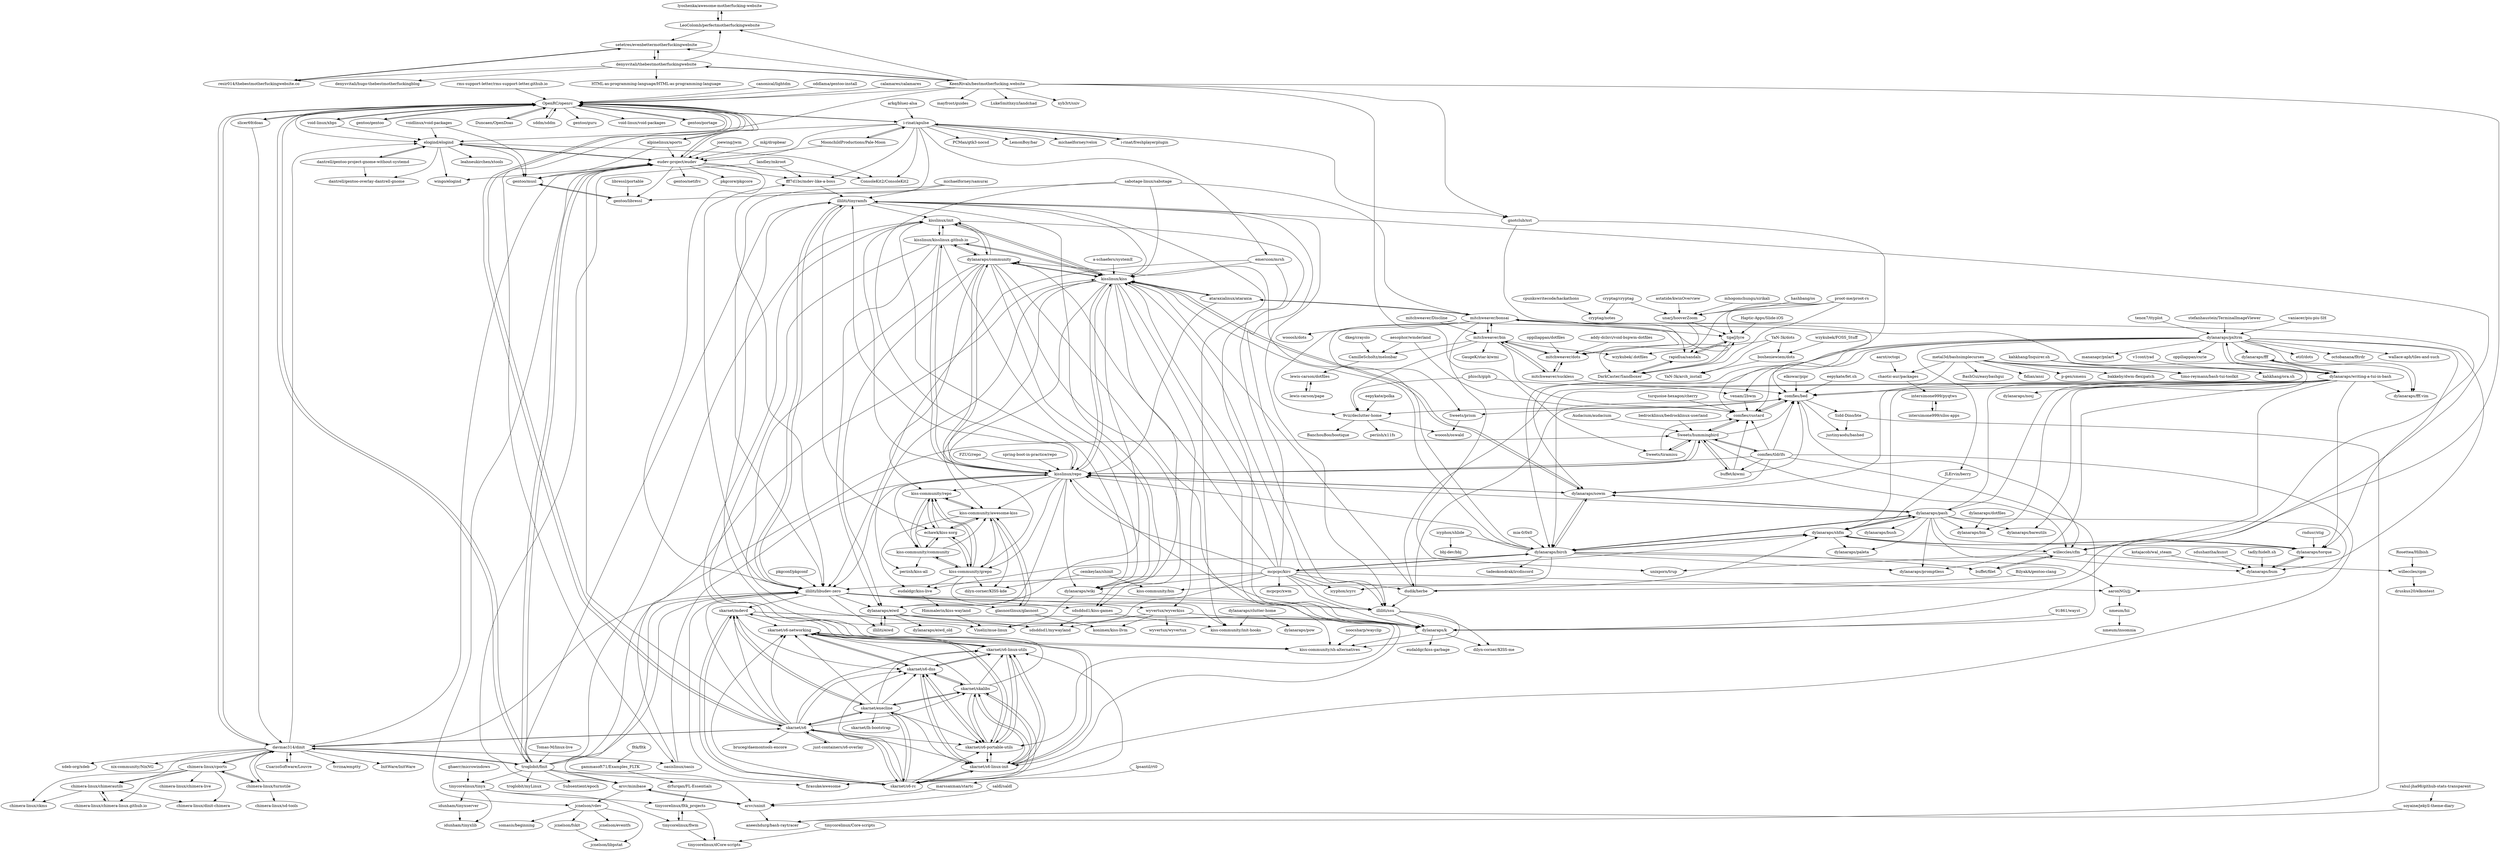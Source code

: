 digraph G {
"lyoshenka/awesome-motherfucking-website" -> "LeoColomb/perfectmotherfuckingwebsite"
"kisslinux/kisslinux.github.io" -> "kisslinux/init"
"kisslinux/kisslinux.github.io" -> "dylanaraps/wiki"
"kisslinux/kisslinux.github.io" -> "dylanaraps/community"
"kisslinux/kisslinux.github.io" -> "kisslinux/kiss"
"kisslinux/kisslinux.github.io" -> "kisslinux/repo"
"kisslinux/kisslinux.github.io" -> "kiss-community/sh-alternatives"
"kisslinux/kisslinux.github.io" -> "dylanaraps/eiwd"
"turquoise-hexagon/cherry" -> "comfies/custard" ["e"=1]
"dylanaraps/fff" -> "dylanaraps/writing-a-tui-in-bash" ["e"=1]
"dylanaraps/fff" -> "dylanaraps/fff.vim" ["e"=1]
"fltk/fltk" -> "gammasoft71/Examples_FLTK" ["e"=1]
"tenox7/ttyplot" -> "dylanaraps/pxltrm" ["e"=1]
"buffet/kiwmi" -> "comfies/custard" ["e"=1]
"buffet/kiwmi" -> "comfies/bed" ["e"=1]
"buffet/kiwmi" -> "Sweets/hummingbird" ["e"=1]
"void-linux/xbps" -> "elogind/elogind" ["e"=1]
"void-linux/xbps" -> "OpenRC/openrc" ["e"=1]
"JLErvin/berry" -> "dylanaraps/shfm" ["e"=1]
"comfies/tldrlfs" -> "comfies/custard"
"comfies/tldrlfs" -> "Sweets/hummingbird"
"comfies/tldrlfs" -> "comfies/bed"
"comfies/tldrlfs" -> "dylanaraps/sowm" ["e"=1]
"comfies/tldrlfs" -> "dylanaraps/k"
"comfies/tldrlfs" -> "buffet/kiwmi" ["e"=1]
"comfies/tldrlfs" -> "firasuke/awesome" ["e"=1]
"comfies/tldrlfs" -> "kisslinux/repo"
"aesophor/wmderland" -> "comfies/custard" ["e"=1]
"aesophor/wmderland" -> "CamilleScholtz/melonbar" ["e"=1]
"kotajacob/wal_steam" -> "dylanaraps/bum" ["e"=1]
"v1cont/yad" -> "dylanaraps/writing-a-tui-in-bash" ["e"=1]
"canonical/lightdm" -> "OpenRC/openrc" ["e"=1]
"lewis-carson/dotfiles" -> "lewis-carson/pape"
"gammasoft71/Examples_FLTK" -> "drfurqan/FL-Essentials"
"gentoo/portage" -> "OpenRC/openrc" ["e"=1]
"i-rinat/freshplayerplugin" -> "i-rinat/apulse" ["e"=1]
"alpinelinux/aports" -> "OpenRC/openrc" ["e"=1]
"alpinelinux/aports" -> "eudev-project/eudev" ["e"=1]
"alpinelinux/aports" -> "gentoo/musl" ["e"=1]
"buffet/filet" -> "willeccles/cfm"
"sdushantha/kunst" -> "dylanaraps/bum" ["e"=1]
"dylanaraps/writing-a-tui-in-bash" -> "dylanaraps/fff" ["e"=1]
"dylanaraps/writing-a-tui-in-bash" -> "dylanaraps/pxltrm"
"dylanaraps/writing-a-tui-in-bash" -> "dylanaraps/shfm"
"dylanaraps/writing-a-tui-in-bash" -> "dylanaraps/sowm" ["e"=1]
"dylanaraps/writing-a-tui-in-bash" -> "dylanaraps/torque"
"dylanaraps/writing-a-tui-in-bash" -> "dylanaraps/birch"
"dylanaraps/writing-a-tui-in-bash" -> "dylanaraps/bin"
"dylanaraps/writing-a-tui-in-bash" -> "comfies/bed"
"dylanaraps/writing-a-tui-in-bash" -> "dylanaraps/fff.vim"
"dylanaraps/writing-a-tui-in-bash" -> "dudik/herbe" ["e"=1]
"dylanaraps/writing-a-tui-in-bash" -> "dylanaraps/bareutils"
"dylanaraps/writing-a-tui-in-bash" -> "dylanaraps/pash"
"dylanaraps/writing-a-tui-in-bash" -> "willeccles/cfm"
"dylanaraps/writing-a-tui-in-bash" -> "dylanaraps/nosj"
"dylanaraps/writing-a-tui-in-bash" -> "dylanaraps/promptless"
"landley/mkroot" -> "fff7d1bc/mdev-like-a-boss" ["e"=1]
"landley/mkroot" -> "arsv/minibase" ["e"=1]
"mitchweaver/Discline" -> "mitchweaver/dots" ["e"=1]
"mitchweaver/Discline" -> "mitchweaver/bin" ["e"=1]
"mitchweaver/suckless" -> "mitchweaver/dots"
"mitchweaver/suckless" -> "mitchweaver/bin"
"mitchweaver/suckless" -> "venam/2bwm" ["e"=1]
"dylanaraps/pxltrm" -> "dylanaraps/writing-a-tui-in-bash"
"dylanaraps/pxltrm" -> "dylanaraps/torque"
"dylanaraps/pxltrm" -> "comfies/custard"
"dylanaraps/pxltrm" -> "dylanaraps/bum"
"dylanaraps/pxltrm" -> "venam/2bwm" ["e"=1]
"dylanaraps/pxltrm" -> "dylanaraps/sowm" ["e"=1]
"dylanaraps/pxltrm" -> "dylanaraps/birch"
"dylanaraps/pxltrm" -> "dylanaraps/fff" ["e"=1]
"dylanaraps/pxltrm" -> "JLErvin/berry" ["e"=1]
"dylanaraps/pxltrm" -> "dylanaraps/fff.vim"
"dylanaraps/pxltrm" -> "eti0/dots" ["e"=1]
"dylanaraps/pxltrm" -> "octobanana/fltrdr" ["e"=1]
"dylanaraps/pxltrm" -> "wallace-aph/tiles-and-such" ["e"=1]
"dylanaraps/pxltrm" -> "mananapr/pxlart"
"dylanaraps/pxltrm" -> "oppiliappan/curie" ["e"=1]
"kisslinux/kiss" -> "kisslinux/repo"
"kisslinux/kiss" -> "dylanaraps/community"
"kisslinux/kiss" -> "kisslinux/init"
"kisslinux/kiss" -> "kisslinux/kisslinux.github.io"
"kisslinux/kiss" -> "illiliti/tinyramfs"
"kisslinux/kiss" -> "illiliti/ssu"
"kisslinux/kiss" -> "dylanaraps/k"
"kisslinux/kiss" -> "dylanaraps/wiki"
"kisslinux/kiss" -> "wyvertux/wyverkiss"
"kisslinux/kiss" -> "dylanaraps/eiwd"
"kisslinux/kiss" -> "kiss-community/awesome-kiss"
"kisslinux/kiss" -> "kiss-community/grepo"
"kisslinux/kiss" -> "dylanaraps/sowm" ["e"=1]
"kisslinux/kiss" -> "eudaldgr/kiss-live"
"kisslinux/kiss" -> "ataraxialinux/ataraxia" ["e"=1]
"dylanaraps/pash" -> "dylanaraps/birch"
"dylanaraps/pash" -> "dylanaraps/bin"
"dylanaraps/pash" -> "dylanaraps/shfm"
"dylanaraps/pash" -> "dylanaraps/bareutils"
"dylanaraps/pash" -> "dylanaraps/sowm" ["e"=1]
"dylanaraps/pash" -> "kisslinux/repo"
"dylanaraps/pash" -> "mitchweaver/bonsai"
"dylanaraps/pash" -> "dylanaraps/bum"
"dylanaraps/pash" -> "dylanaraps/paleta"
"dylanaraps/pash" -> "aaronNGi/jj"
"dylanaraps/pash" -> "dylanaraps/bush"
"dylanaraps/pash" -> "dylanaraps/promptless"
"dylanaraps/pash" -> "dylanaraps/torque"
"addy-dclxvi/void-bspwm-dotfiles" -> "mitchweaver/dots" ["e"=1]
"ataraxialinux/ataraxia" -> "kisslinux/kiss" ["e"=1]
"ataraxialinux/ataraxia" -> "mitchweaver/bonsai" ["e"=1]
"ataraxialinux/ataraxia" -> "kisslinux/repo" ["e"=1]
"emersion/mrsh" -> "illiliti/ssu" ["e"=1]
"emersion/mrsh" -> "illiliti/libudev-zero" ["e"=1]
"emersion/mrsh" -> "kisslinux/kiss" ["e"=1]
"kisslinux/repo" -> "kisslinux/kiss"
"kisslinux/repo" -> "dylanaraps/community"
"kisslinux/repo" -> "kisslinux/init"
"kisslinux/repo" -> "kisslinux/kisslinux.github.io"
"kisslinux/repo" -> "kiss-community/community"
"kisslinux/repo" -> "kiss-community/repo"
"kisslinux/repo" -> "kiss-community/awesome-kiss"
"kisslinux/repo" -> "illiliti/tinyramfs"
"kisslinux/repo" -> "kiss-community/grepo"
"kisslinux/repo" -> "dylanaraps/wiki"
"kisslinux/repo" -> "dylanaraps/eiwd"
"kisslinux/repo" -> "illiliti/libudev-zero"
"kisslinux/repo" -> "illiliti/ssu"
"kisslinux/repo" -> "dylanaraps/sowm" ["e"=1]
"kisslinux/repo" -> "Sweets/hummingbird"
"kisslinux/init" -> "kisslinux/kisslinux.github.io"
"kisslinux/init" -> "dylanaraps/community"
"kisslinux/init" -> "dylanaraps/k"
"kisslinux/init" -> "kisslinux/kiss"
"kisslinux/init" -> "dylanaraps/wiki"
"kisslinux/init" -> "kiss-community/sh-alternatives"
"dylanaraps/birch" -> "dylanaraps/pash"
"dylanaraps/birch" -> "dylanaraps/community"
"dylanaraps/birch" -> "dylanaraps/shfm"
"dylanaraps/birch" -> "aaronNGi/jj"
"dylanaraps/birch" -> "eudaldgr/kiss-live"
"dylanaraps/birch" -> "dylanaraps/promptless"
"dylanaraps/birch" -> "mcpcpc/kirc"
"dylanaraps/birch" -> "dylanaraps/sowm" ["e"=1]
"dylanaraps/birch" -> "icyphox/icyrc"
"dylanaraps/birch" -> "kisslinux/kiss"
"dylanaraps/birch" -> "tadeokondrak/ircdiscord"
"dylanaraps/birch" -> "kisslinux/repo"
"dylanaraps/birch" -> "buffet/filet"
"hashbang/os" -> "unarj/hooverZoom" ["e"=1]
"phisch/giph" -> "9viz/declutter-home" ["e"=1]
"phisch/giph" -> "comfies/bed" ["e"=1]
"mitchweaver/bonsai" -> "willeccles/cfm"
"mitchweaver/bonsai" -> "tipeJ/lyre"
"mitchweaver/bonsai" -> "rapidlua/sandals"
"mitchweaver/bonsai" -> "comfies/bed"
"mitchweaver/bonsai" -> "unixporn/trup" ["e"=1]
"mitchweaver/bonsai" -> "mitchweaver/bin"
"mitchweaver/bonsai" -> "wooosh/dots" ["e"=1]
"mitchweaver/bonsai" -> "Sweets/prism"
"mitchweaver/bonsai" -> "ataraxialinux/ataraxia" ["e"=1]
"mitchweaver/bonsai" -> "9viz/declutter-home"
"dylanaraps/torque" -> "dylanaraps/bum"
"dylanaraps/torque" -> "dylanaraps/shfm"
"astatide/kwinOverview" -> "unarj/hooverZoom" ["e"=1]
"intersimone999/pyqtws" -> "intersimone999/silos-apps"
"BilyakA/gentoo-clang" -> "kiss-community/bin"
"arsv/sninit" -> "arsv/minibase"
"arsv/sninit" -> "aneeshdurg/bash-raytracer"
"mitchweaver/dots" -> "mitchweaver/bin"
"mitchweaver/dots" -> "mitchweaver/suckless"
"Sweets/hummingbird" -> "comfies/custard"
"Sweets/hummingbird" -> "Sweets/tiramisu" ["e"=1]
"Sweets/hummingbird" -> "willeccles/cfm"
"Sweets/hummingbird" -> "comfies/tldrlfs"
"Sweets/hummingbird" -> "comfies/bed"
"Sweets/hummingbird" -> "kisslinux/repo"
"Sweets/hummingbird" -> "buffet/kiwmi" ["e"=1]
"nmeum/hii" -> "nmeum/insomnia"
"skarnet/mdevd" -> "skarnet/s6-networking"
"skarnet/mdevd" -> "skarnet/s6-linux-utils"
"skarnet/mdevd" -> "skarnet/s6-linux-init"
"skarnet/mdevd" -> "skarnet/s6-rc"
"skarnet/mdevd" -> "skarnet/s6-portable-utils"
"skarnet/mdevd" -> "skarnet/execline"
"skarnet/mdevd" -> "skarnet/s6-dns"
"lewis-carson/pape" -> "lewis-carson/dotfiles"
"comfies/custard" -> "Sweets/hummingbird"
"comfies/custard" -> "comfies/bed"
"mitchweaver/bin" -> "mitchweaver/dots"
"mitchweaver/bin" -> "mitchweaver/suckless"
"mitchweaver/bin" -> "GaugeK/star-kiwmi"
"mitchweaver/bin" -> "9viz/declutter-home"
"mitchweaver/bin" -> "comfies/custard"
"mitchweaver/bin" -> "mitchweaver/bonsai"
"mitchweaver/bin" -> "CamilleScholtz/melonbar"
"mitchweaver/bin" -> "wzykubek/.dotfiles"
"rapidlua/sandals" -> "tipeJ/lyre"
"rapidlua/sandals" -> "DarkCaster/Sandboxer"
"tipeJ/lyre" -> "rapidlua/sandals"
"tipeJ/lyre" -> "DarkCaster/Sandboxer"
"dylanaraps/sowm" -> "kisslinux/kiss" ["e"=1]
"dylanaraps/sowm" -> "dylanaraps/birch" ["e"=1]
"dylanaraps/sowm" -> "kisslinux/repo" ["e"=1]
"dylanaraps/sowm" -> "dylanaraps/pash" ["e"=1]
"voidlinux/void-packages" -> "elogind/elogind" ["e"=1]
"voidlinux/void-packages" -> "gentoo/musl" ["e"=1]
"dudik/herbe" -> "illiliti/ssu" ["e"=1]
"dudik/herbe" -> "comfies/bed" ["e"=1]
"dudik/herbe" -> "dylanaraps/shfm" ["e"=1]
"dudik/herbe" -> "kisslinux/kiss" ["e"=1]
"mcpcpc/kirc" -> "dylanaraps/birch"
"mcpcpc/kirc" -> "aaronNGi/jj"
"mcpcpc/kirc" -> "kisslinux/kiss"
"mcpcpc/kirc" -> "kisslinux/repo"
"mcpcpc/kirc" -> "illiliti/libudev-zero"
"mcpcpc/kirc" -> "mcpcpc/xwm" ["e"=1]
"mcpcpc/kirc" -> "dylanaraps/wiki"
"mcpcpc/kirc" -> "dylanaraps/k"
"mcpcpc/kirc" -> "dylanaraps/community"
"mcpcpc/kirc" -> "illiliti/ssu"
"mcpcpc/kirc" -> "illiliti/tinyramfs"
"mcpcpc/kirc" -> "dudik/herbe" ["e"=1]
"mcpcpc/kirc" -> "icyphox/icyrc"
"mcpcpc/kirc" -> "dylanaraps/shfm"
"mcpcpc/kirc" -> "Vixeliz/mue-linux"
"MoonchildProductions/Pale-Moon" -> "i-rinat/apulse" ["e"=1]
"MoonchildProductions/Pale-Moon" -> "eudev-project/eudev" ["e"=1]
"icyphox/shlide" -> "dylanaraps/birch"
"icyphox/shlide" -> "bbj-dev/bbj" ["e"=1]
"a-schaefers/systemE" -> "kisslinux/kiss" ["e"=1]
"oddlama/gentoo-install" -> "OpenRC/openrc" ["e"=1]
"YaN-3k/dots" -> "YaN-3k/arch_install"
"YaN-3k/dots" -> "bosheniewiem/dots"
"YaN-3k/dots" -> "wzykubek/.dotfiles"
"Sweets/tiramisu" -> "Sweets/hummingbird" ["e"=1]
"Sweets/tiramisu" -> "comfies/custard" ["e"=1]
"wzykubek/FOSS_Stuff" -> "bosheniewiem/dots" ["e"=1]
"elkowar/pipr" -> "comfies/bed" ["e"=1]
"sdsddsd1/kiss-games" -> "kiss-community/init-hooks"
"sdsddsd1/kiss-games" -> "sdsddsd1/mywayland"
"i-rinat/apulse" -> "eudev-project/eudev"
"i-rinat/apulse" -> "MoonchildProductions/Pale-Moon" ["e"=1]
"i-rinat/apulse" -> "OpenRC/openrc"
"i-rinat/apulse" -> "ConsoleKit2/ConsoleKit2"
"i-rinat/apulse" -> "fff7d1bc/mdev-like-a-boss"
"i-rinat/apulse" -> "PCMan/gtk3-nocsd" ["e"=1]
"i-rinat/apulse" -> "i-rinat/freshplayerplugin" ["e"=1]
"i-rinat/apulse" -> "emersion/mrsh" ["e"=1]
"i-rinat/apulse" -> "elogind/elogind"
"i-rinat/apulse" -> "gnotclub/xst" ["e"=1]
"i-rinat/apulse" -> "illiliti/libudev-zero"
"i-rinat/apulse" -> "LemonBoy/bar" ["e"=1]
"i-rinat/apulse" -> "michaelforney/velox" ["e"=1]
"libressl/portable" -> "gentoo/libressl" ["e"=1]
"illiliti/ssu" -> "dylanaraps/k"
"illiliti/ssu" -> "kiss-community/sh-alternatives"
"illiliti/ssu" -> "dilyn-corner/KISS-me"
"bedrocklinux/bedrocklinux-userland" -> "Sweets/hummingbird" ["e"=1]
"calamares/calamares" -> "OpenRC/openrc" ["e"=1]
"lpsantil/rt0" -> "marssaxman/startc" ["e"=1]
"aaronNGi/jj" -> "nmeum/hii"
"eepykate/fet.sh" -> "comfies/bed" ["e"=1]
"illiliti/libudev-zero" -> "illiliti/tinyramfs"
"illiliti/libudev-zero" -> "illiliti/ssu"
"illiliti/libudev-zero" -> "illiliti/eiwd"
"illiliti/libudev-zero" -> "dylanaraps/k"
"illiliti/libudev-zero" -> "skarnet/mdevd"
"illiliti/libudev-zero" -> "sdsddsd1/kiss-games"
"illiliti/libudev-zero" -> "wyvertux/wyverkiss"
"illiliti/libudev-zero" -> "fff7d1bc/mdev-like-a-boss"
"illiliti/libudev-zero" -> "arsv/minibase"
"illiliti/libudev-zero" -> "skarnet/s6-rc"
"illiliti/libudev-zero" -> "glasnostlinux/glasnost"
"illiliti/libudev-zero" -> "dylanaraps/eiwd"
"kiss-community/grepo" -> "kiss-community/repo"
"kiss-community/grepo" -> "echawk/kiss-xorg"
"kiss-community/grepo" -> "dilyn-corner/KISS-kde"
"kiss-community/grepo" -> "kiss-community/init-hooks"
"kiss-community/grepo" -> "kiss-community/awesome-kiss"
"kiss-community/grepo" -> "eudaldgr/kiss-live"
"kiss-community/grepo" -> "kiss-community/community"
"glasnostlinux/glasnost" -> "konimex/kiss-llvm"
"glasnostlinux/glasnost" -> "kiss-community/awesome-kiss"
"sabotage-linux/sabotage" -> "kisslinux/kiss" ["e"=1]
"sabotage-linux/sabotage" -> "mitchweaver/bonsai" ["e"=1]
"sabotage-linux/sabotage" -> "gentoo/libressl" ["e"=1]
"sabotage-linux/sabotage" -> "kisslinux/repo" ["e"=1]
"91861/wayst" -> "dylanaraps/k" ["e"=1]
"dylanaraps/shfm" -> "dylanaraps/torque"
"dylanaraps/shfm" -> "dylanaraps/birch"
"dylanaraps/shfm" -> "dylanaraps/paleta"
"dylanaraps/shfm" -> "willeccles/cfm"
"dylanaraps/shfm" -> "dylanaraps/pash"
"dylanaraps/wiki" -> "kiss-community/sh-alternatives"
"dylanaraps/wiki" -> "Vixeliz/mue-linux"
"dylanaraps/k" -> "eudaldgr/kiss-garbage"
"dylanaraps/k" -> "dilyn-corner/KISS-me"
"dylanaraps/k" -> "kiss-community/sh-alternatives"
"illiliti/tinyramfs" -> "dylanaraps/k"
"illiliti/tinyramfs" -> "illiliti/libudev-zero"
"illiliti/tinyramfs" -> "illiliti/ssu"
"illiliti/tinyramfs" -> "kisslinux/init"
"illiliti/tinyramfs" -> "Vixeliz/mue-linux"
"illiliti/tinyramfs" -> "sdsddsd1/kiss-games"
"illiliti/tinyramfs" -> "kiss-community/init-hooks"
"illiliti/tinyramfs" -> "echawk/kiss-xorg"
"chaotic-aur/packages" -> "intersimone999/pyqtws"
"bosheniewiem/dots" -> "YaN-3k/arch_install"
"eudaldgr/kiss-live" -> "Himmalerin/kiss-wayland"
"dylanaraps/eiwd" -> "dylanaraps/eiwd_old"
"dylanaraps/eiwd" -> "sdsddsd1/mywayland"
"dylanaraps/eiwd" -> "dylanaraps/k"
"dylanaraps/eiwd" -> "illiliti/eiwd"
"comfies/bed" -> "comfies/custard"
"comfies/bed" -> "Sidd-Dino/bte"
"comfies/bed" -> "9viz/declutter-home"
"comfies/bed" -> "willeccles/cfm"
"comfies/bed" -> "justinyaodu/bashed"
"comfies/bed" -> "Sweets/prism"
"gentoo/libressl" -> "gentoo/musl"
"willeccles/cfm" -> "unixporn/trup" ["e"=1]
"willeccles/cfm" -> "buffet/filet"
"willeccles/cfm" -> "willeccles/cpm"
"dylanaraps/community" -> "kisslinux/repo"
"dylanaraps/community" -> "kisslinux/init"
"dylanaraps/community" -> "kisslinux/kiss"
"dylanaraps/community" -> "dylanaraps/k"
"dylanaraps/community" -> "sdsddsd1/mywayland"
"dylanaraps/community" -> "dylanaraps/eiwd"
"dylanaraps/community" -> "dylanaraps/wiki"
"dylanaraps/community" -> "kisslinux/kisslinux.github.io"
"dylanaraps/community" -> "sdsddsd1/kiss-games"
"dylanaraps/community" -> "kiss-community/repo"
"9viz/declutter-home" -> "BanchouBoo/bootique"
"9viz/declutter-home" -> "periish/x11fs"
"9viz/declutter-home" -> "wooosh/oswald"
"jcnelson/vdev" -> "jcnelson/fskit"
"jcnelson/vdev" -> "somasis/beginning"
"jcnelson/vdev" -> "jcnelson/libpstat"
"jcnelson/vdev" -> "jcnelson/eventfs"
"intersimone999/silos-apps" -> "intersimone999/pyqtws"
"eepykate/polka" -> "9viz/declutter-home" ["e"=1]
"jcnelson/fskit" -> "jcnelson/libpstat"
"Sidd-Dino/bte" -> "justinyaodu/bashed"
"Sidd-Dino/bte" -> "aneeshdurg/bash-raytracer"
"dylanaraps/clutter-home" -> "dylanaraps/pow"
"dylanaraps/clutter-home" -> "kiss-community/init-hooks"
"willeccles/cpm" -> "druskus20/elkontest" ["e"=1]
"Sweets/prism" -> "wooosh/oswald"
"cemkeylan/shinit" -> "kiss-community/bin"
"cemkeylan/shinit" -> "dilyn-corner/KISS-kde"
"wyvertux/wyverkiss" -> "konimex/kiss-llvm"
"wyvertux/wyverkiss" -> "wyvertux/wyvertux"
"wyvertux/wyverkiss" -> "sdsddsd1/mywayland"
"wyvertux/wyverkiss" -> "dylanaraps/k"
"Himmalerin/kiss-wayland" -> "Vixeliz/mue-linux"
"just-containers/s6-overlay" -> "skarnet/s6" ["e"=1]
"skarnet/s6" -> "skarnet/s6-rc"
"skarnet/s6" -> "skarnet/execline"
"skarnet/s6" -> "skarnet/skalibs"
"skarnet/s6" -> "skarnet/s6-linux-init"
"skarnet/s6" -> "skarnet/s6-networking"
"skarnet/s6" -> "skarnet/s6-dns"
"skarnet/s6" -> "skarnet/s6-portable-utils"
"skarnet/s6" -> "skarnet/mdevd"
"skarnet/s6" -> "just-containers/s6-overlay" ["e"=1]
"skarnet/s6" -> "skarnet/s6-linux-utils"
"skarnet/s6" -> "OpenRC/openrc"
"skarnet/s6" -> "illiliti/libudev-zero"
"skarnet/s6" -> "davmac314/dinit"
"skarnet/s6" -> "eudev-project/eudev"
"skarnet/s6" -> "bruceg/daemontools-encore"
"skarnet/execline" -> "skarnet/skalibs"
"skarnet/execline" -> "skarnet/s6-rc"
"skarnet/execline" -> "skarnet/s6-networking"
"skarnet/execline" -> "skarnet/s6-portable-utils"
"skarnet/execline" -> "skarnet/s6-dns"
"skarnet/execline" -> "skarnet/s6-linux-utils"
"skarnet/execline" -> "skarnet/s6-linux-init"
"skarnet/execline" -> "skarnet/mdevd"
"skarnet/execline" -> "skarnet/lh-bootstrap"
"skarnet/execline" -> "skarnet/s6"
"skarnet/skalibs" -> "skarnet/s6-networking"
"skarnet/skalibs" -> "skarnet/s6-dns"
"skarnet/skalibs" -> "skarnet/execline"
"skarnet/skalibs" -> "skarnet/s6-portable-utils"
"skarnet/skalibs" -> "skarnet/s6-linux-utils"
"skarnet/skalibs" -> "skarnet/s6-linux-init"
"skarnet/skalibs" -> "skarnet/s6-rc"
"skarnet/skalibs" -> "skarnet/mdevd"
"skarnet/s6-portable-utils" -> "skarnet/s6-linux-utils"
"skarnet/s6-portable-utils" -> "skarnet/s6-networking"
"skarnet/s6-portable-utils" -> "skarnet/s6-dns"
"skarnet/s6-portable-utils" -> "skarnet/s6-linux-init"
"skarnet/s6-portable-utils" -> "skarnet/skalibs"
"skarnet/s6-linux-utils" -> "skarnet/s6-portable-utils"
"skarnet/s6-linux-utils" -> "skarnet/s6-networking"
"skarnet/s6-linux-utils" -> "skarnet/s6-dns"
"skarnet/s6-linux-utils" -> "skarnet/s6-linux-init"
"skarnet/s6-dns" -> "skarnet/s6-networking"
"skarnet/s6-dns" -> "skarnet/s6-linux-utils"
"skarnet/s6-dns" -> "skarnet/s6-portable-utils"
"skarnet/s6-dns" -> "skarnet/skalibs"
"skarnet/s6-dns" -> "skarnet/s6-linux-init"
"skarnet/s6-networking" -> "skarnet/s6-dns"
"skarnet/s6-networking" -> "skarnet/s6-linux-utils"
"skarnet/s6-networking" -> "skarnet/s6-portable-utils"
"skarnet/s6-networking" -> "skarnet/s6-linux-init"
"skarnet/s6-linux-init" -> "skarnet/s6-networking"
"skarnet/s6-linux-init" -> "skarnet/s6-portable-utils"
"skarnet/s6-linux-init" -> "skarnet/s6-linux-utils"
"skarnet/s6-linux-init" -> "skarnet/s6-dns"
"skarnet/s6-linux-init" -> "skarnet/skalibs"
"skarnet/s6-linux-init" -> "skarnet/s6-rc"
"skarnet/s6-rc" -> "skarnet/execline"
"skarnet/s6-rc" -> "skarnet/s6-linux-init"
"skarnet/s6-rc" -> "skarnet/skalibs"
"skarnet/s6-rc" -> "skarnet/s6-dns"
"skarnet/s6-rc" -> "skarnet/s6-networking"
"skarnet/s6-rc" -> "skarnet/mdevd"
"skarnet/s6-rc" -> "skarnet/s6-portable-utils"
"skarnet/s6-rc" -> "skarnet/s6-linux-utils"
"skarnet/s6-rc" -> "skarnet/s6"
"rahul-jha98/github-stats-transparent" -> "soyaine/jekyll-theme-diary" ["e"=1]
"dylanaraps/dotfiles" -> "dylanaraps/bin" ["e"=1]
"metal3d/bashsimplecurses" -> "dylanaraps/writing-a-tui-in-bash"
"metal3d/bashsimplecurses" -> "BashGui/easybashgui"
"metal3d/bashsimplecurses" -> "comfies/bed"
"metal3d/bashsimplecurses" -> "timo-reymann/bash-tui-toolkit"
"metal3d/bashsimplecurses" -> "fidian/ansi" ["e"=1]
"metal3d/bashsimplecurses" -> "p-gen/smenu" ["e"=1]
"metal3d/bashsimplecurses" -> "bakkeby/dwm-flexipatch" ["e"=1]
"metal3d/bashsimplecurses" -> "chaotic-aur/packages"
"rms-support-letter/rms-support-letter.github.io" -> "OpenRC/openrc" ["e"=1]
"Rosettea/Hilbish" -> "willeccles/cpm" ["e"=1]
"dkeg/crayolo" -> "CamilleScholtz/melonbar" ["e"=1]
"FZUG/repo" -> "kisslinux/repo" ["e"=1]
"Audacium/audacium" -> "Sweets/hummingbird" ["e"=1]
"ghaerr/microwindows" -> "tinycorelinux/tinyx" ["e"=1]
"illiliti/eiwd" -> "dylanaraps/eiwd"
"kiss-community/community" -> "kiss-community/repo"
"kiss-community/community" -> "echawk/kiss-xorg"
"kiss-community/community" -> "periish/kiss-all"
"kiss-community/community" -> "kiss-community/awesome-kiss"
"kiss-community/community" -> "kiss-community/grepo"
"spring-boot-in-practice/repo" -> "kisslinux/repo" ["e"=1]
"kiss-community/repo" -> "kiss-community/community"
"kiss-community/repo" -> "kiss-community/grepo"
"kiss-community/repo" -> "echawk/kiss-xorg"
"kiss-community/repo" -> "kiss-community/awesome-kiss"
"setetres/evenbettermotherfuckingwebsite" -> "resir014/thebestmotherfuckingwebsite.co"
"setetres/evenbettermotherfuckingwebsite" -> "denysvitali/thebestmotherfuckingwebsite"
"dantrell/gentoo-project-gnome-without-systemd" -> "dantrell/gentoo-overlay-dantrell-gnome"
"dantrell/gentoo-project-gnome-without-systemd" -> "elogind/elogind"
"cryptag/cryptag" -> "cryptag/notes"
"cryptag/cryptag" -> "unarj/hooverZoom"
"kiss-community/awesome-kiss" -> "dilyn-corner/KISS-kde"
"kiss-community/awesome-kiss" -> "kiss-community/repo"
"kiss-community/awesome-kiss" -> "periish/kiss-all"
"kiss-community/awesome-kiss" -> "glasnostlinux/glasnost"
"kiss-community/awesome-kiss" -> "echawk/kiss-xorg"
"chimera-linux/cports" -> "chimera-linux/chimerautils"
"chimera-linux/cports" -> "chimera-linux/turnstile"
"chimera-linux/cports" -> "chimera-linux/chimera-linux.github.io"
"chimera-linux/cports" -> "chimera-linux/dinit-chimera"
"chimera-linux/cports" -> "davmac314/dinit"
"chimera-linux/cports" -> "chimera-linux/ckms"
"chimera-linux/cports" -> "chimera-linux/chimera-live"
"unarj/hooverZoom" -> "tipeJ/lyre"
"unarj/hooverZoom" -> "DarkCaster/Sandboxer"
"echawk/kiss-xorg" -> "kiss-community/repo"
"echawk/kiss-xorg" -> "kiss-community/awesome-kiss"
"echawk/kiss-xorg" -> "kiss-community/grepo"
"echawk/kiss-xorg" -> "kiss-community/community"
"chimera-linux/chimera-linux.github.io" -> "chimera-linux/chimerautils"
"pkgconf/pkgconf" -> "illiliti/libudev-zero" ["e"=1]
"gentoo/gentoo" -> "OpenRC/openrc" ["e"=1]
"CuarzoSoftware/Louvre" -> "davmac314/dinit" ["e"=1]
"KeenRivals/bestmotherfucking.website" -> "LeoColomb/perfectmotherfuckingwebsite"
"KeenRivals/bestmotherfucking.website" -> "denysvitali/thebestmotherfuckingwebsite"
"KeenRivals/bestmotherfucking.website" -> "setetres/evenbettermotherfuckingwebsite"
"KeenRivals/bestmotherfucking.website" -> "dudik/herbe" ["e"=1]
"KeenRivals/bestmotherfucking.website" -> "oasislinux/oasis" ["e"=1]
"KeenRivals/bestmotherfucking.website" -> "gnotclub/xst" ["e"=1]
"KeenRivals/bestmotherfucking.website" -> "Sweets/tiramisu" ["e"=1]
"KeenRivals/bestmotherfucking.website" -> "OpenRC/openrc"
"KeenRivals/bestmotherfucking.website" -> "mayfrost/guides" ["e"=1]
"KeenRivals/bestmotherfucking.website" -> "LukeSmithxyz/landchad" ["e"=1]
"KeenRivals/bestmotherfucking.website" -> "xyb3rt/sxiv" ["e"=1]
"davmac314/dinit" -> "chimera-linux/turnstile"
"davmac314/dinit" -> "chimera-linux/cports"
"davmac314/dinit" -> "troglobit/finit"
"davmac314/dinit" -> "elogind/elogind"
"davmac314/dinit" -> "skarnet/s6"
"davmac314/dinit" -> "OpenRC/openrc"
"davmac314/dinit" -> "tvrzna/emptty" ["e"=1]
"davmac314/dinit" -> "oasislinux/oasis" ["e"=1]
"davmac314/dinit" -> "CuarzoSoftware/Louvre" ["e"=1]
"davmac314/dinit" -> "InitWare/InitWare" ["e"=1]
"davmac314/dinit" -> "xdeb-org/xdeb" ["e"=1]
"davmac314/dinit" -> "nix-community/NixNG" ["e"=1]
"davmac314/dinit" -> "chimera-linux/chimerautils"
"davmac314/dinit" -> "eudev-project/eudev"
"davmac314/dinit" -> "illiliti/libudev-zero"
"marssaxman/startc" -> "arsv/sninit"
"noocsharp/wayclip" -> "kiss-community/sh-alternatives"
"fff7d1bc/mdev-like-a-boss" -> "illiliti/tinyramfs"
"resir014/thebestmotherfuckingwebsite.co" -> "setetres/evenbettermotherfuckingwebsite"
"chimera-linux/turnstile" -> "chimera-linux/cports"
"chimera-linux/turnstile" -> "davmac314/dinit"
"chimera-linux/turnstile" -> "chimera-linux/sd-tools"
"saldl/saldl" -> "arsv/sninit"
"arsv/minibase" -> "arsv/sninit"
"arsv/minibase" -> "jcnelson/vdev"
"denysvitali/thebestmotherfuckingwebsite" -> "setetres/evenbettermotherfuckingwebsite"
"denysvitali/thebestmotherfuckingwebsite" -> "resir014/thebestmotherfuckingwebsite.co"
"denysvitali/thebestmotherfuckingwebsite" -> "LeoColomb/perfectmotherfuckingwebsite"
"denysvitali/thebestmotherfuckingwebsite" -> "KeenRivals/bestmotherfucking.website"
"denysvitali/thebestmotherfuckingwebsite" -> "HTML-as-programming-language/HTML-as-programming-language"
"denysvitali/thebestmotherfuckingwebsite" -> "denysvitali/hugo-thebestmotherfuckingblog"
"Tomas-M/linux-live" -> "troglobit/finit" ["e"=1]
"stefanhaustein/TerminalImageViewer" -> "dylanaraps/pxltrm" ["e"=1]
"Duncaen/OpenDoas" -> "OpenRC/openrc" ["e"=1]
"troglobit/finit" -> "davmac314/dinit"
"troglobit/finit" -> "Sweets/hummingbird"
"troglobit/finit" -> "illiliti/tinyramfs"
"troglobit/finit" -> "arsv/minibase"
"troglobit/finit" -> "troglobit/myLinux"
"troglobit/finit" -> "eudev-project/eudev"
"troglobit/finit" -> "illiliti/libudev-zero"
"troglobit/finit" -> "arsv/sninit"
"troglobit/finit" -> "kisslinux/init"
"troglobit/finit" -> "Subsentient/epoch"
"troglobit/finit" -> "OpenRC/openrc"
"troglobit/finit" -> "tinycorelinux/tinyx"
"troglobit/finit" -> "firasuke/awesome" ["e"=1]
"gnotclub/xst" -> "mitchweaver/dots" ["e"=1]
"gnotclub/xst" -> "comfies/custard" ["e"=1]
"gentoo/musl" -> "gentoo/libressl"
"chimera-linux/chimerautils" -> "chimera-linux/chimera-linux.github.io"
"chimera-linux/chimerautils" -> "chimera-linux/dinit-chimera"
"chimera-linux/chimerautils" -> "chimera-linux/ckms"
"mhogomchungu/sirikali" -> "unarj/hooverZoom" ["e"=1]
"oasislinux/oasis" -> "kisslinux/kiss" ["e"=1]
"oasislinux/oasis" -> "kisslinux/repo" ["e"=1]
"arkq/bluez-alsa" -> "i-rinat/apulse" ["e"=1]
"slicer69/doas" -> "OpenRC/openrc" ["e"=1]
"slicer69/doas" -> "davmac314/dinit" ["e"=1]
"tinycorelinux/tinyx" -> "idunham/tinyxserver"
"tinycorelinux/tinyx" -> "tinycorelinux/fltk_projects"
"tinycorelinux/tinyx" -> "tinycorelinux/flwm"
"tinycorelinux/tinyx" -> "idunham/tinyxlib"
"eudev-project/eudev" -> "elogind/elogind"
"eudev-project/eudev" -> "jcnelson/vdev"
"eudev-project/eudev" -> "ConsoleKit2/ConsoleKit2"
"eudev-project/eudev" -> "illiliti/libudev-zero"
"eudev-project/eudev" -> "OpenRC/openrc"
"eudev-project/eudev" -> "fff7d1bc/mdev-like-a-boss"
"eudev-project/eudev" -> "gentoo/musl"
"eudev-project/eudev" -> "gentoo/netifrc"
"eudev-project/eudev" -> "pkgcore/pkgcore" ["e"=1]
"eudev-project/eudev" -> "wingo/elogind"
"eudev-project/eudev" -> "troglobit/finit"
"eudev-project/eudev" -> "gentoo/libressl"
"tinycorelinux/flwm" -> "tinycorelinux/fltk_projects"
"tinycorelinux/flwm" -> "tinycorelinux/dCore-scripts"
"tinycorelinux/Core-scripts" -> "tinycorelinux/dCore-scripts"
"tinycorelinux/fltk_projects" -> "tinycorelinux/flwm"
"tinycorelinux/fltk_projects" -> "tinycorelinux/dCore-scripts"
"sddm/sddm" -> "OpenRC/openrc" ["e"=1]
"vaniacer/piu-piu-SH" -> "dylanaraps/pxltrm" ["e"=1]
"mia-0/0x0" -> "dylanaraps/birch" ["e"=1]
"joewing/jwm" -> "eudev-project/eudev" ["e"=1]
"rndusr/stig" -> "dylanaraps/torque" ["e"=1]
"Haptic-Apps/Slide-iOS" -> "tipeJ/lyre" ["e"=1]
"elogind/elogind" -> "wingo/elogind"
"elogind/elogind" -> "dantrell/gentoo-project-gnome-without-systemd"
"elogind/elogind" -> "eudev-project/eudev"
"elogind/elogind" -> "ConsoleKit2/ConsoleKit2"
"elogind/elogind" -> "gentoo/musl"
"elogind/elogind" -> "dantrell/gentoo-overlay-dantrell-gnome"
"elogind/elogind" -> "leahneukirchen/xtools" ["e"=1]
"cpunkswritecode/hackathons" -> "cryptag/notes"
"DarkCaster/Sandboxer" -> "tipeJ/lyre"
"DarkCaster/Sandboxer" -> "rapidlua/sandals"
"LeoColomb/perfectmotherfuckingwebsite" -> "setetres/evenbettermotherfuckingwebsite"
"LeoColomb/perfectmotherfuckingwebsite" -> "lyoshenka/awesome-motherfucking-website"
"mkj/dropbear" -> "eudev-project/eudev" ["e"=1]
"aarnt/octopi" -> "chaotic-aur/packages" ["e"=1]
"proot-me/proot-rs" -> "rapidlua/sandals"
"proot-me/proot-rs" -> "tipeJ/lyre"
"proot-me/proot-rs" -> "DarkCaster/Sandboxer"
"proot-me/proot-rs" -> "unarj/hooverZoom"
"venam/2bwm" -> "comfies/custard" ["e"=1]
"oppiliappan/dotfiles" -> "mitchweaver/dots" ["e"=1]
"idunham/tinyxserver" -> "idunham/tinyxlib"
"drfurqan/FL-Essentials" -> "tinycorelinux/fltk_projects"
"michaelforney/samurai" -> "illiliti/libudev-zero" ["e"=1]
"michaelforney/samurai" -> "illiliti/tinyramfs" ["e"=1]
"tadly/hideIt.sh" -> "dylanaraps/bum" ["e"=1]
"CamilleScholtz/melonbar" -> "lewis-carson/dotfiles"
"soyaine/jekyll-theme-diary" -> "aneeshdurg/bash-raytracer"
"OpenRC/openrc" -> "gentoo/portage" ["e"=1]
"OpenRC/openrc" -> "gentoo/gentoo" ["e"=1]
"OpenRC/openrc" -> "eudev-project/eudev"
"OpenRC/openrc" -> "elogind/elogind"
"OpenRC/openrc" -> "void-linux/xbps" ["e"=1]
"OpenRC/openrc" -> "skarnet/s6"
"OpenRC/openrc" -> "Duncaen/OpenDoas" ["e"=1]
"OpenRC/openrc" -> "davmac314/dinit"
"OpenRC/openrc" -> "troglobit/finit"
"OpenRC/openrc" -> "gentoo/guru" ["e"=1]
"OpenRC/openrc" -> "alpinelinux/aports" ["e"=1]
"OpenRC/openrc" -> "void-linux/void-packages" ["e"=1]
"OpenRC/openrc" -> "i-rinat/apulse"
"OpenRC/openrc" -> "slicer69/doas" ["e"=1]
"OpenRC/openrc" -> "sddm/sddm" ["e"=1]
"kahkhang/Inquirer.sh" -> "timo-reymann/bash-tui-toolkit"
"kahkhang/Inquirer.sh" -> "kahkhang/ora.sh"
"dylanaraps/bum" -> "dylanaraps/torque"
"lyoshenka/awesome-motherfucking-website" ["l"="-12.476,-2.497"]
"LeoColomb/perfectmotherfuckingwebsite" ["l"="-12.5,-2.47"]
"kisslinux/kisslinux.github.io" ["l"="-12.853,-2.518"]
"kisslinux/init" ["l"="-12.848,-2.498"]
"dylanaraps/wiki" ["l"="-12.871,-2.521"]
"dylanaraps/community" ["l"="-12.866,-2.511"]
"kisslinux/kiss" ["l"="-12.858,-2.538"]
"kisslinux/repo" ["l"="-12.883,-2.532"]
"kiss-community/sh-alternatives" ["l"="-12.839,-2.539"]
"dylanaraps/eiwd" ["l"="-12.824,-2.521"]
"turquoise-hexagon/cherry" ["l"="-14.528,-3.942", "c"=71]
"comfies/custard" ["l"="-12.983,-2.561"]
"dylanaraps/fff" ["l"="-14.312,-3.602", "c"=71]
"dylanaraps/writing-a-tui-in-bash" ["l"="-13.033,-2.508"]
"dylanaraps/fff.vim" ["l"="-13.07,-2.523"]
"fltk/fltk" ["l"="-21.464,-27.334", "c"=730]
"gammasoft71/Examples_FLTK" ["l"="-12.758,-2.181"]
"tenox7/ttyplot" ["l"="-11.825,-3.564", "c"=964]
"dylanaraps/pxltrm" ["l"="-13.034,-2.537"]
"buffet/kiwmi" ["l"="-16.296,-3.675", "c"=353]
"comfies/bed" ["l"="-13.007,-2.552"]
"Sweets/hummingbird" ["l"="-12.928,-2.539"]
"void-linux/xbps" ["l"="-12.68,-2.948", "c"=1346]
"elogind/elogind" ["l"="-12.734,-2.392"]
"OpenRC/openrc" ["l"="-12.711,-2.447"]
"JLErvin/berry" ["l"="-14.429,-3.807", "c"=71]
"dylanaraps/shfm" ["l"="-12.972,-2.515"]
"comfies/tldrlfs" ["l"="-12.929,-2.564"]
"dylanaraps/sowm" ["l"="-14.393,-3.808", "c"=71]
"dylanaraps/k" ["l"="-12.841,-2.528"]
"firasuke/awesome" ["l"="-11.54,-3.103", "c"=964]
"aesophor/wmderland" ["l"="-14.426,-3.869", "c"=71]
"CamilleScholtz/melonbar" ["l"="-13.149,-2.636"]
"kotajacob/wal_steam" ["l"="-14.335,-3.892", "c"=71]
"dylanaraps/bum" ["l"="-13.021,-2.49"]
"v1cont/yad" ["l"="-14.344,-3.951", "c"=71]
"canonical/lightdm" ["l"="-14.75,-3.651", "c"=71]
"lewis-carson/dotfiles" ["l"="-13.186,-2.646"]
"lewis-carson/pape" ["l"="-13.207,-2.651"]
"drfurqan/FL-Essentials" ["l"="-12.766,-2.209"]
"gentoo/portage" ["l"="43.163,7.307", "c"=818]
"i-rinat/freshplayerplugin" ["l"="-32.102,-24.507", "c"=533]
"i-rinat/apulse" ["l"="-12.751,-2.446"]
"alpinelinux/aports" ["l"="5.822,-11.968", "c"=270]
"eudev-project/eudev" ["l"="-12.745,-2.421"]
"gentoo/musl" ["l"="-12.721,-2.371"]
"buffet/filet" ["l"="-12.968,-2.579"]
"willeccles/cfm" ["l"="-12.995,-2.571"]
"sdushantha/kunst" ["l"="-16.123,-4.541", "c"=84]
"dylanaraps/torque" ["l"="-13.007,-2.514"]
"dylanaraps/birch" ["l"="-12.943,-2.521"]
"dylanaraps/bin" ["l"="-13.046,-2.47"]
"dudik/herbe" ["l"="-14.319,-3.766", "c"=71]
"dylanaraps/bareutils" ["l"="-13.023,-2.464"]
"dylanaraps/pash" ["l"="-12.986,-2.497"]
"dylanaraps/nosj" ["l"="-13.07,-2.489"]
"dylanaraps/promptless" ["l"="-12.996,-2.474"]
"landley/mkroot" ["l"="-11.626,-3.138", "c"=964]
"fff7d1bc/mdev-like-a-boss" ["l"="-12.778,-2.467"]
"arsv/minibase" ["l"="-12.817,-2.404"]
"mitchweaver/Discline" ["l"="-54.578,7.095", "c"=283]
"mitchweaver/dots" ["l"="-13.094,-2.657"]
"mitchweaver/bin" ["l"="-13.082,-2.626"]
"mitchweaver/suckless" ["l"="-13.114,-2.643"]
"venam/2bwm" ["l"="-14.454,-3.876", "c"=71]
"eti0/dots" ["l"="-14.599,-3.913", "c"=71]
"octobanana/fltrdr" ["l"="-14.243,-3.931", "c"=71]
"wallace-aph/tiles-and-such" ["l"="-14.596,-4.104", "c"=71]
"mananapr/pxlart" ["l"="-13.074,-2.555"]
"oppiliappan/curie" ["l"="-14.508,-3.965", "c"=71]
"illiliti/tinyramfs" ["l"="-12.827,-2.503"]
"illiliti/ssu" ["l"="-12.84,-2.513"]
"wyvertux/wyverkiss" ["l"="-12.803,-2.541"]
"kiss-community/awesome-kiss" ["l"="-12.841,-2.576"]
"kiss-community/grepo" ["l"="-12.856,-2.573"]
"eudaldgr/kiss-live" ["l"="-12.895,-2.559"]
"ataraxialinux/ataraxia" ["l"="-11.576,-3.107", "c"=964]
"mitchweaver/bonsai" ["l"="-13.034,-2.6"]
"dylanaraps/paleta" ["l"="-12.973,-2.46"]
"aaronNGi/jj" ["l"="-12.939,-2.476"]
"dylanaraps/bush" ["l"="-13,-2.447"]
"addy-dclxvi/void-bspwm-dotfiles" ["l"="-14.668,-3.867", "c"=71]
"emersion/mrsh" ["l"="-11.682,-3.294", "c"=964]
"illiliti/libudev-zero" ["l"="-12.79,-2.491"]
"kiss-community/community" ["l"="-12.866,-2.582"]
"kiss-community/repo" ["l"="-12.866,-2.562"]
"mcpcpc/kirc" ["l"="-12.89,-2.503"]
"icyphox/icyrc" ["l"="-12.921,-2.491"]
"tadeokondrak/ircdiscord" ["l"="-12.958,-2.549"]
"hashbang/os" ["l"="45.493,-22.01", "c"=6]
"unarj/hooverZoom" ["l"="-13.047,-2.714"]
"phisch/giph" ["l"="-16.274,-4.722", "c"=84]
"9viz/declutter-home" ["l"="-13.05,-2.615"]
"tipeJ/lyre" ["l"="-13.041,-2.67"]
"rapidlua/sandals" ["l"="-13.031,-2.663"]
"unixporn/trup" ["l"="-16.229,-4.707", "c"=84]
"wooosh/dots" ["l"="-16.281,-4.702", "c"=84]
"Sweets/prism" ["l"="-13.017,-2.589"]
"astatide/kwinOverview" ["l"="-17.055,-0.06", "c"=1128]
"intersimone999/pyqtws" ["l"="-13.235,-2.498"]
"intersimone999/silos-apps" ["l"="-13.258,-2.497"]
"BilyakA/gentoo-clang" ["l"="-12.81,-2.712"]
"kiss-community/bin" ["l"="-12.817,-2.688"]
"arsv/sninit" ["l"="-12.854,-2.388"]
"aneeshdurg/bash-raytracer" ["l"="-12.912,-2.425"]
"Sweets/tiramisu" ["l"="-14.4,-3.787", "c"=71]
"nmeum/hii" ["l"="-12.949,-2.43"]
"nmeum/insomnia" ["l"="-12.96,-2.406"]
"skarnet/mdevd" ["l"="-12.72,-2.524"]
"skarnet/s6-networking" ["l"="-12.694,-2.523"]
"skarnet/s6-linux-utils" ["l"="-12.704,-2.523"]
"skarnet/s6-linux-init" ["l"="-12.684,-2.515"]
"skarnet/s6-rc" ["l"="-12.714,-2.513"]
"skarnet/s6-portable-utils" ["l"="-12.688,-2.507"]
"skarnet/execline" ["l"="-12.7,-2.537"]
"skarnet/s6-dns" ["l"="-12.698,-2.511"]
"GaugeK/star-kiwmi" ["l"="-13.111,-2.61"]
"wzykubek/.dotfiles" ["l"="-13.126,-2.68"]
"DarkCaster/Sandboxer" ["l"="-13.041,-2.685"]
"voidlinux/void-packages" ["l"="-12.704,-2.93", "c"=1346]
"mcpcpc/xwm" ["l"="-14.392,-3.954", "c"=71]
"Vixeliz/mue-linux" ["l"="-12.874,-2.544"]
"MoonchildProductions/Pale-Moon" ["l"="-51.985,13.23", "c"=495]
"icyphox/shlide" ["l"="-12.936,-2.615"]
"bbj-dev/bbj" ["l"="-48.919,1.279", "c"=475]
"a-schaefers/systemE" ["l"="-16.381,-11.607", "c"=16]
"oddlama/gentoo-install" ["l"="43.16,7.197", "c"=818]
"YaN-3k/dots" ["l"="-13.158,-2.715"]
"YaN-3k/arch_install" ["l"="-13.166,-2.736"]
"bosheniewiem/dots" ["l"="-13.179,-2.728"]
"wzykubek/FOSS_Stuff" ["l"="26.412,-25.299", "c"=32]
"elkowar/pipr" ["l"="-16.206,-4.683", "c"=84]
"sdsddsd1/kiss-games" ["l"="-12.81,-2.513"]
"kiss-community/init-hooks" ["l"="-12.817,-2.552"]
"sdsddsd1/mywayland" ["l"="-12.816,-2.531"]
"ConsoleKit2/ConsoleKit2" ["l"="-12.763,-2.404"]
"PCMan/gtk3-nocsd" ["l"="-12.67,-3.534", "c"=1346]
"gnotclub/xst" ["l"="-14.514,-3.849", "c"=71]
"LemonBoy/bar" ["l"="-14.464,-3.773", "c"=71]
"michaelforney/velox" ["l"="-16.369,-3.64", "c"=353]
"libressl/portable" ["l"="-11.067,-4.531", "c"=1245]
"gentoo/libressl" ["l"="-12.702,-2.374"]
"dilyn-corner/KISS-me" ["l"="-12.826,-2.539"]
"bedrocklinux/bedrocklinux-userland" ["l"="-12.811,-2.95", "c"=1346]
"calamares/calamares" ["l"="-12.867,-3.388", "c"=1346]
"lpsantil/rt0" ["l"="-21.935,-23.304", "c"=496]
"marssaxman/startc" ["l"="-12.895,-2.35"]
"eepykate/fet.sh" ["l"="-16.317,-4.718", "c"=84]
"illiliti/eiwd" ["l"="-12.79,-2.518"]
"glasnostlinux/glasnost" ["l"="-12.806,-2.559"]
"echawk/kiss-xorg" ["l"="-12.846,-2.561"]
"dilyn-corner/KISS-kde" ["l"="-12.839,-2.615"]
"konimex/kiss-llvm" ["l"="-12.788,-2.569"]
"sabotage-linux/sabotage" ["l"="-11.635,-3.206", "c"=964]
"91861/wayst" ["l"="-16.515,-3.708", "c"=353]
"eudaldgr/kiss-garbage" ["l"="-12.824,-2.565"]
"chaotic-aur/packages" ["l"="-13.196,-2.501"]
"Himmalerin/kiss-wayland" ["l"="-12.888,-2.578"]
"dylanaraps/eiwd_old" ["l"="-12.785,-2.539"]
"Sidd-Dino/bte" ["l"="-12.962,-2.49"]
"justinyaodu/bashed" ["l"="-12.986,-2.528"]
"willeccles/cpm" ["l"="-12.992,-2.615"]
"BanchouBoo/bootique" ["l"="-13.058,-2.639"]
"periish/x11fs" ["l"="-13.041,-2.64"]
"wooosh/oswald" ["l"="-13.026,-2.617"]
"jcnelson/vdev" ["l"="-12.792,-2.365"]
"jcnelson/fskit" ["l"="-12.795,-2.333"]
"somasis/beginning" ["l"="-12.814,-2.341"]
"jcnelson/libpstat" ["l"="-12.8,-2.347"]
"jcnelson/eventfs" ["l"="-12.779,-2.344"]
"eepykate/polka" ["l"="-16.314,-4.752", "c"=84]
"dylanaraps/clutter-home" ["l"="-12.788,-2.603"]
"dylanaraps/pow" ["l"="-12.773,-2.63"]
"druskus20/elkontest" ["l"="-16.208,-4.712", "c"=84]
"cemkeylan/shinit" ["l"="-12.827,-2.657"]
"wyvertux/wyvertux" ["l"="-12.772,-2.561"]
"just-containers/s6-overlay" ["l"="5.874,-12.14", "c"=270]
"skarnet/s6" ["l"="-12.702,-2.487"]
"skarnet/skalibs" ["l"="-12.684,-2.528"]
"davmac314/dinit" ["l"="-12.705,-2.422"]
"bruceg/daemontools-encore" ["l"="-12.65,-2.494"]
"skarnet/lh-bootstrap" ["l"="-12.677,-2.569"]
"rahul-jha98/github-stats-transparent" ["l"="27.134,-28.473", "c"=341]
"soyaine/jekyll-theme-diary" ["l"="-12.924,-2.396"]
"dylanaraps/dotfiles" ["l"="-14.556,-3.865", "c"=71]
"metal3d/bashsimplecurses" ["l"="-13.118,-2.5"]
"BashGui/easybashgui" ["l"="-13.158,-2.486"]
"timo-reymann/bash-tui-toolkit" ["l"="-13.153,-2.453"]
"fidian/ansi" ["l"="-14.222,-6.309", "c"=86]
"p-gen/smenu" ["l"="-11.74,-3.465", "c"=964]
"bakkeby/dwm-flexipatch" ["l"="-14.149,-3.667", "c"=71]
"rms-support-letter/rms-support-letter.github.io" ["l"="-47.331,-25.414", "c"=70]
"Rosettea/Hilbish" ["l"="-16.365,-4.798", "c"=84]
"dkeg/crayolo" ["l"="-14.556,-3.904", "c"=71]
"FZUG/repo" ["l"="21.239,3.135", "c"=852]
"Audacium/audacium" ["l"="-46.263,9.643", "c"=562]
"ghaerr/microwindows" ["l"="-22.362,-25.824", "c"=101]
"tinycorelinux/tinyx" ["l"="-12.778,-2.296"]
"periish/kiss-all" ["l"="-12.853,-2.603"]
"spring-boot-in-practice/repo" ["l"="21.269,3.098", "c"=852]
"setetres/evenbettermotherfuckingwebsite" ["l"="-12.51,-2.426"]
"resir014/thebestmotherfuckingwebsite.co" ["l"="-12.49,-2.404"]
"denysvitali/thebestmotherfuckingwebsite" ["l"="-12.488,-2.439"]
"dantrell/gentoo-project-gnome-without-systemd" ["l"="-12.728,-2.35"]
"dantrell/gentoo-overlay-dantrell-gnome" ["l"="-12.744,-2.36"]
"cryptag/cryptag" ["l"="-13.057,-2.763"]
"cryptag/notes" ["l"="-13.063,-2.793"]
"chimera-linux/cports" ["l"="-12.65,-2.404"]
"chimera-linux/chimerautils" ["l"="-12.649,-2.384"]
"chimera-linux/turnstile" ["l"="-12.674,-2.398"]
"chimera-linux/chimera-linux.github.io" ["l"="-12.627,-2.392"]
"chimera-linux/dinit-chimera" ["l"="-12.637,-2.368"]
"chimera-linux/ckms" ["l"="-12.626,-2.378"]
"chimera-linux/chimera-live" ["l"="-12.613,-2.409"]
"pkgconf/pkgconf" ["l"="-11.638,-3.259", "c"=964]
"gentoo/gentoo" ["l"="43.131,7.283", "c"=818]
"CuarzoSoftware/Louvre" ["l"="-16.259,-3.75", "c"=353]
"KeenRivals/bestmotherfucking.website" ["l"="-12.548,-2.446"]
"oasislinux/oasis" ["l"="-11.722,-3.25", "c"=964]
"mayfrost/guides" ["l"="-14.154,-3.519", "c"=71]
"LukeSmithxyz/landchad" ["l"="-14.032,-3.561", "c"=71]
"xyb3rt/sxiv" ["l"="-14.28,-3.596", "c"=71]
"troglobit/finit" ["l"="-12.79,-2.435"]
"tvrzna/emptty" ["l"="-16.216,-3.691", "c"=353]
"InitWare/InitWare" ["l"="-23.737,-23.406", "c"=349]
"xdeb-org/xdeb" ["l"="-12.725,-2.952", "c"=1346]
"nix-community/NixNG" ["l"="-18.984,-20.235", "c"=132]
"noocsharp/wayclip" ["l"="-12.817,-2.583"]
"chimera-linux/sd-tools" ["l"="-12.664,-2.367"]
"saldl/saldl" ["l"="-12.863,-2.333"]
"HTML-as-programming-language/HTML-as-programming-language" ["l"="-12.435,-2.439"]
"denysvitali/hugo-thebestmotherfuckingblog" ["l"="-12.46,-2.422"]
"Tomas-M/linux-live" ["l"="-11.603,-2.882", "c"=964]
"stefanhaustein/TerminalImageViewer" ["l"="-13.229,-6.618", "c"=86]
"Duncaen/OpenDoas" ["l"="-11.715,-3.286", "c"=964]
"troglobit/myLinux" ["l"="-12.822,-2.44"]
"Subsentient/epoch" ["l"="-12.831,-2.421"]
"mhogomchungu/sirikali" ["l"="-53.264,9.655", "c"=19]
"arkq/bluez-alsa" ["l"="40.886,7.175", "c"=602]
"slicer69/doas" ["l"="-11.752,-3.274", "c"=964]
"idunham/tinyxserver" ["l"="-12.751,-2.265"]
"tinycorelinux/fltk_projects" ["l"="-12.778,-2.245"]
"tinycorelinux/flwm" ["l"="-12.79,-2.256"]
"idunham/tinyxlib" ["l"="-12.771,-2.268"]
"gentoo/netifrc" ["l"="-12.712,-2.396"]
"pkgcore/pkgcore" ["l"="43.241,7.314", "c"=818]
"wingo/elogind" ["l"="-12.755,-2.381"]
"tinycorelinux/dCore-scripts" ["l"="-12.795,-2.228"]
"tinycorelinux/Core-scripts" ["l"="-12.806,-2.201"]
"sddm/sddm" ["l"="-12.868,-3.441", "c"=1346]
"vaniacer/piu-piu-SH" ["l"="-51.484,9.962", "c"=19]
"mia-0/0x0" ["l"="-14.298,-3.685", "c"=71]
"joewing/jwm" ["l"="-14.409,-4.03", "c"=71]
"rndusr/stig" ["l"="-14.318,-3.255", "c"=71]
"Haptic-Apps/Slide-iOS" ["l"="45.204,-22.163", "c"=6]
"leahneukirchen/xtools" ["l"="-12.709,-2.906", "c"=1346]
"cpunkswritecode/hackathons" ["l"="-13.068,-2.816"]
"mkj/dropbear" ["l"="-17.892,-43.305", "c"=55]
"aarnt/octopi" ["l"="-12.817,-3.339", "c"=1346]
"proot-me/proot-rs" ["l"="-13.03,-2.698"]
"oppiliappan/dotfiles" ["l"="-14.602,-3.889", "c"=71]
"michaelforney/samurai" ["l"="-11.682,-3.267", "c"=964]
"tadly/hideIt.sh" ["l"="-14.587,-3.866", "c"=71]
"gentoo/guru" ["l"="43.181,7.295", "c"=818]
"void-linux/void-packages" ["l"="-12.653,-3.005", "c"=1346]
"kahkhang/Inquirer.sh" ["l"="-13.182,-2.423"]
"kahkhang/ora.sh" ["l"="-13.201,-2.405"]
}
